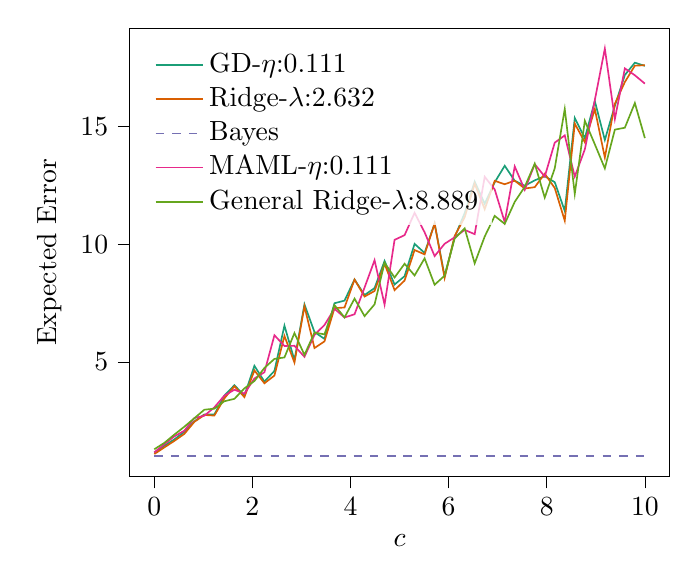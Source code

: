 % This file was created with tikzplotlib v0.10.1.
\begin{tikzpicture}

\definecolor{chocolate217952}{RGB}{217,95,2}
\definecolor{darkcyan27158119}{RGB}{27,158,119}
\definecolor{darkgray176}{RGB}{176,176,176}
\definecolor{deeppink23141138}{RGB}{231,41,138}
\definecolor{lightslategray117112179}{RGB}{117,112,179}
\definecolor{olivedrab10216630}{RGB}{102,166,30}

\begin{axis}[
legend cell align={left},
legend style={
  fill opacity=0.8,
  draw opacity=1,
  text opacity=1,
  at={(0.03,0.97)},
  anchor=north west,
  draw=none
},
tick align=outside,
tick pos=left,
x grid style={darkgray176},
xlabel={\(\displaystyle c\)},
xmin=-0.5, xmax=10.5,
xtick style={color=black},
y grid style={darkgray176},
ylabel={Expected Error},
ymin=0.134, ymax=19.171,
ytick style={color=black}
]
\addplot [semithick, darkcyan27158119]
table {%
0 1.153
0.204 1.438
0.408 1.71
0.612 2.031
0.816 2.475
1.02 2.773
1.224 2.767
1.429 3.573
1.633 4.012
1.837 3.572
2.041 4.835
2.245 4.166
2.449 4.619
2.653 6.543
2.857 5.073
3.061 7.445
3.265 6.271
3.469 5.979
3.673 7.493
3.878 7.605
4.082 8.502
4.286 7.842
4.49 8.136
4.694 9.287
4.898 8.288
5.102 8.642
5.306 10.013
5.51 9.629
5.714 10.881
5.918 8.644
6.122 10.29
6.327 11.325
6.531 12.658
6.735 11.718
6.939 12.63
7.143 13.33
7.347 12.693
7.551 12.481
7.755 12.711
7.959 12.887
8.163 12.633
8.367 11.411
8.571 15.356
8.776 14.504
8.98 16.076
9.184 14.427
9.388 15.874
9.592 17.184
9.796 17.708
10 17.572
};
\addlegendentry{GD-$\eta$:0.111}
\addplot [semithick, chocolate217952]
table {%
0 1.089
0.204 1.37
0.408 1.646
0.612 1.945
0.816 2.455
1.02 2.748
1.224 2.723
1.429 3.453
1.633 3.971
1.837 3.508
2.041 4.641
2.245 4.094
2.449 4.422
2.653 6.105
2.857 4.974
3.061 7.36
3.265 5.591
3.469 5.872
3.673 7.285
3.878 7.312
4.082 8.498
4.286 7.776
4.49 8.013
4.694 9.17
4.898 8.051
5.102 8.457
5.306 9.753
5.51 9.567
5.714 10.878
5.918 8.572
6.122 10.346
6.327 11.144
6.531 12.568
6.735 11.488
6.939 12.69
7.143 12.547
7.347 12.697
7.551 12.364
7.755 12.422
7.959 12.991
8.163 12.385
8.367 10.998
8.571 15.121
8.776 14.332
8.98 15.74
9.184 13.681
9.388 15.96
9.592 16.886
9.796 17.581
10 17.6
};
\addlegendentry{Ridge-$\lambda$:2.632}
\addplot [semithick, lightslategray117112179, dashed]
table {%
0 1.0
0.204 1.0
0.408 1.0
0.612 1.0
0.816 1.0
1.02 1.0
1.224 1.0
1.429 1.0
1.633 1.0
1.837 1.0
2.041 1.0
2.245 1.0
2.449 1.0
2.653 1.0
2.857 1.0
3.061 1.0
3.265 1.0
3.469 1.0
3.673 1.0
3.878 1.0
4.082 1.0
4.286 1.0
4.49 1.0
4.694 1.0
4.898 1.0
5.102 1.0
5.306 1.0
5.51 1.0
5.714 1.0
5.918 1.0
6.122 1.0
6.327 1.0
6.531 1.0
6.735 1.0
6.939 1.0
7.143 1.0
7.347 1.0
7.551 1.0
7.755 1.0
7.959 1.0
8.163 1.0
8.367 1.0
8.571 1.0
8.776 1.0
8.98 1.0
9.184 1.0
9.388 1.0
9.592 1.0
9.796 1.0
10 1.0
};
\addlegendentry{Bayes}
\addplot [semithick, deeppink23141138]
table {%
0 1.161
0.204 1.502
0.408 1.839
0.612 2.08
0.816 2.617
1.02 2.717
1.224 3.07
1.429 3.572
1.633 3.821
1.837 3.656
2.041 4.299
2.245 4.563
2.449 6.134
2.653 5.679
2.857 5.685
3.061 5.218
3.265 6.15
3.469 6.569
3.673 7.258
3.878 6.888
4.082 7.024
4.286 8.159
4.49 9.319
4.694 7.436
4.898 10.185
5.102 10.384
5.306 11.333
5.51 10.506
5.714 9.495
5.918 10.017
6.122 10.292
6.327 10.607
6.531 10.426
6.735 12.863
6.939 12.324
7.143 10.938
7.347 13.303
7.551 12.309
7.755 13.397
7.959 12.872
8.163 14.312
8.367 14.62
8.571 12.87
8.776 14.028
8.98 16.121
9.184 18.306
9.388 15.313
9.592 17.465
9.796 17.173
10 16.818
};
\addlegendentry{MAML-$\eta$:0.111}
\addplot [semithick, olivedrab10216630]
table {%
0 1.292
0.204 1.562
0.408 1.914
0.612 2.249
0.816 2.61
1.02 2.972
1.224 3.016
1.429 3.332
1.633 3.433
1.837 3.878
2.041 4.191
2.245 4.746
2.449 5.13
2.653 5.191
2.857 6.227
3.061 5.301
3.265 6.248
3.469 6.171
3.673 7.413
3.878 6.891
4.082 7.689
4.286 6.945
4.49 7.444
4.694 9.209
4.898 8.586
5.102 9.17
5.306 8.672
5.51 9.399
5.714 8.278
5.918 8.663
6.122 10.238
6.327 10.674
6.531 9.188
6.735 10.325
6.939 11.202
7.143 10.863
7.347 11.796
7.551 12.437
7.755 13.419
7.959 11.979
8.163 13.225
8.367 15.742
8.571 12.135
8.776 15.242
8.98 14.241
9.184 13.218
9.388 14.864
9.592 14.947
9.796 15.995
10 14.506
};
\addlegendentry{General Ridge-$\lambda$:8.889}
\end{axis}

\end{tikzpicture}
